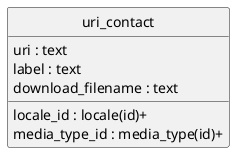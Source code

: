 @startuml uml
skinparam monochrome true
skinparam linetype ortho
hide circle

entity uri_contact {
  uri : text
  label : text
  download_filename : text
  locale_id : locale(id)+
  media_type_id : media_type(id)+
}

@enduml
